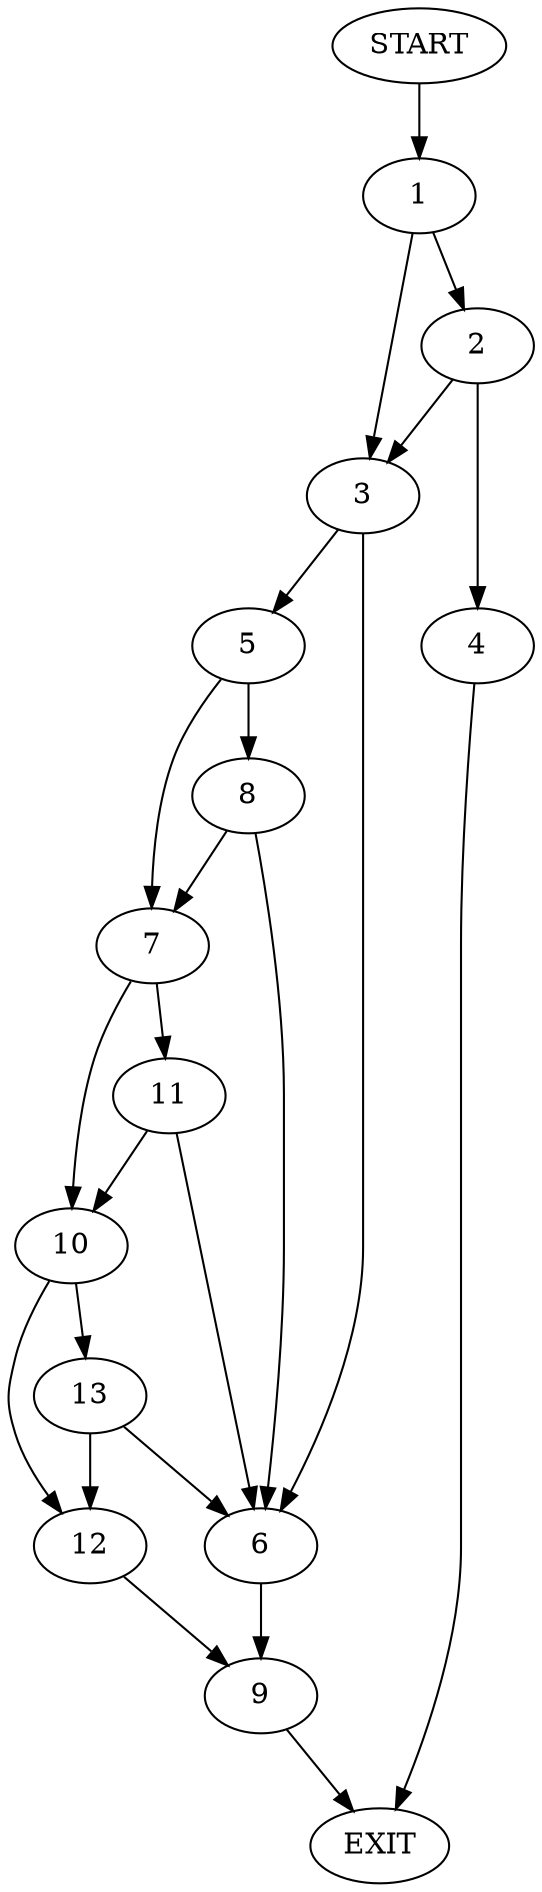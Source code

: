 digraph {
0 [label="START"]
14 [label="EXIT"]
0 -> 1
1 -> 2
1 -> 3
2 -> 3
2 -> 4
3 -> 5
3 -> 6
4 -> 14
5 -> 7
5 -> 8
6 -> 9
7 -> 10
7 -> 11
8 -> 7
8 -> 6
11 -> 10
11 -> 6
10 -> 12
10 -> 13
13 -> 12
13 -> 6
12 -> 9
9 -> 14
}

